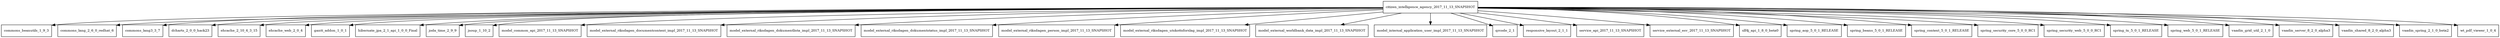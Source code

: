 digraph citizen_intelligence_agency_2017_11_13_SNAPSHOT_dependencies {
  node [shape = box, fontsize=10.0];
  citizen_intelligence_agency_2017_11_13_SNAPSHOT -> commons_beanutils_1_9_3;
  citizen_intelligence_agency_2017_11_13_SNAPSHOT -> commons_lang_2_6_0_redhat_6;
  citizen_intelligence_agency_2017_11_13_SNAPSHOT -> commons_lang3_3_7;
  citizen_intelligence_agency_2017_11_13_SNAPSHOT -> dcharts_2_0_0_hack23;
  citizen_intelligence_agency_2017_11_13_SNAPSHOT -> ehcache_2_10_4_3_15;
  citizen_intelligence_agency_2017_11_13_SNAPSHOT -> ehcache_web_2_0_4;
  citizen_intelligence_agency_2017_11_13_SNAPSHOT -> gantt_addon_1_0_1;
  citizen_intelligence_agency_2017_11_13_SNAPSHOT -> hibernate_jpa_2_1_api_1_0_0_Final;
  citizen_intelligence_agency_2017_11_13_SNAPSHOT -> joda_time_2_9_9;
  citizen_intelligence_agency_2017_11_13_SNAPSHOT -> jsoup_1_10_2;
  citizen_intelligence_agency_2017_11_13_SNAPSHOT -> model_common_api_2017_11_13_SNAPSHOT;
  citizen_intelligence_agency_2017_11_13_SNAPSHOT -> model_external_riksdagen_documentcontent_impl_2017_11_13_SNAPSHOT;
  citizen_intelligence_agency_2017_11_13_SNAPSHOT -> model_external_riksdagen_dokumentlista_impl_2017_11_13_SNAPSHOT;
  citizen_intelligence_agency_2017_11_13_SNAPSHOT -> model_external_riksdagen_dokumentstatus_impl_2017_11_13_SNAPSHOT;
  citizen_intelligence_agency_2017_11_13_SNAPSHOT -> model_external_riksdagen_person_impl_2017_11_13_SNAPSHOT;
  citizen_intelligence_agency_2017_11_13_SNAPSHOT -> model_external_riksdagen_utskottsforslag_impl_2017_11_13_SNAPSHOT;
  citizen_intelligence_agency_2017_11_13_SNAPSHOT -> model_external_worldbank_data_impl_2017_11_13_SNAPSHOT;
  citizen_intelligence_agency_2017_11_13_SNAPSHOT -> model_internal_application_user_impl_2017_11_13_SNAPSHOT;
  citizen_intelligence_agency_2017_11_13_SNAPSHOT -> qrcode_2_1;
  citizen_intelligence_agency_2017_11_13_SNAPSHOT -> responsive_layout_2_1_1;
  citizen_intelligence_agency_2017_11_13_SNAPSHOT -> service_api_2017_11_13_SNAPSHOT;
  citizen_intelligence_agency_2017_11_13_SNAPSHOT -> service_external_esv_2017_11_13_SNAPSHOT;
  citizen_intelligence_agency_2017_11_13_SNAPSHOT -> slf4j_api_1_8_0_beta0;
  citizen_intelligence_agency_2017_11_13_SNAPSHOT -> spring_aop_5_0_1_RELEASE;
  citizen_intelligence_agency_2017_11_13_SNAPSHOT -> spring_beans_5_0_1_RELEASE;
  citizen_intelligence_agency_2017_11_13_SNAPSHOT -> spring_context_5_0_1_RELEASE;
  citizen_intelligence_agency_2017_11_13_SNAPSHOT -> spring_security_core_5_0_0_RC1;
  citizen_intelligence_agency_2017_11_13_SNAPSHOT -> spring_security_web_5_0_0_RC1;
  citizen_intelligence_agency_2017_11_13_SNAPSHOT -> spring_tx_5_0_1_RELEASE;
  citizen_intelligence_agency_2017_11_13_SNAPSHOT -> spring_web_5_0_1_RELEASE;
  citizen_intelligence_agency_2017_11_13_SNAPSHOT -> vaadin_grid_util_2_1_0;
  citizen_intelligence_agency_2017_11_13_SNAPSHOT -> vaadin_server_8_2_0_alpha3;
  citizen_intelligence_agency_2017_11_13_SNAPSHOT -> vaadin_shared_8_2_0_alpha3;
  citizen_intelligence_agency_2017_11_13_SNAPSHOT -> vaadin_spring_2_1_0_beta2;
  citizen_intelligence_agency_2017_11_13_SNAPSHOT -> wt_pdf_viewer_1_0_4;
}
